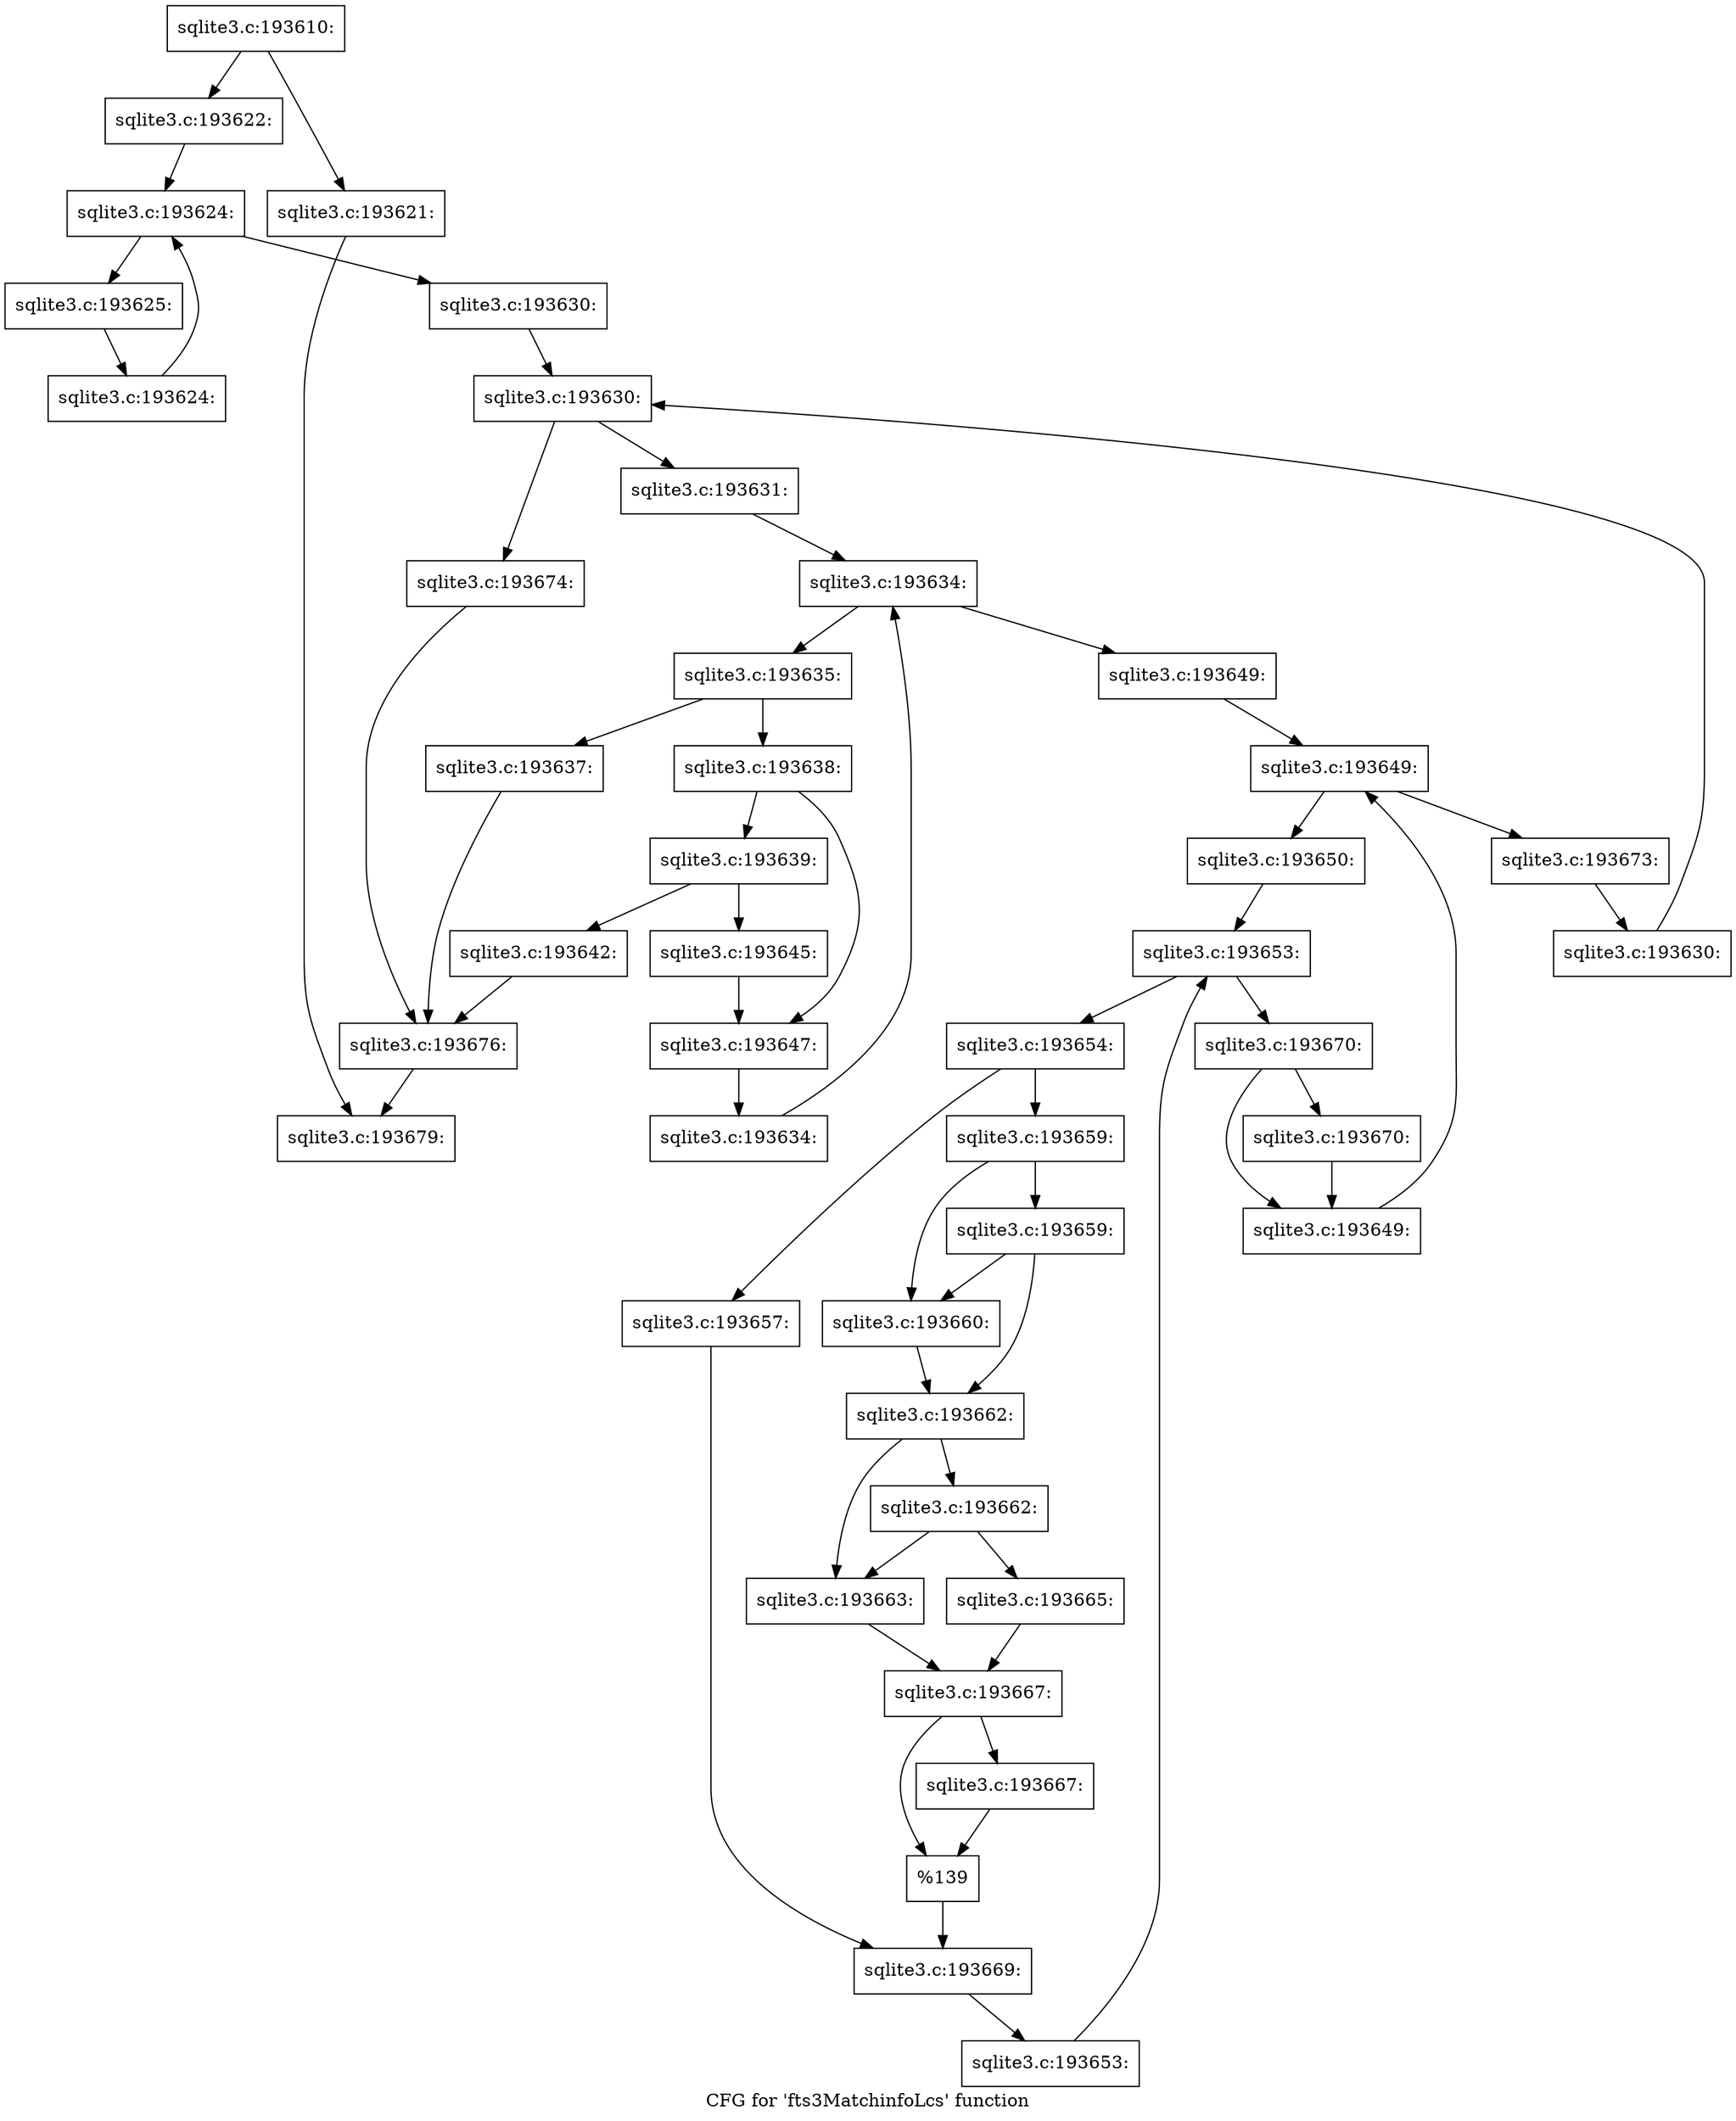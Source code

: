 digraph "CFG for 'fts3MatchinfoLcs' function" {
	label="CFG for 'fts3MatchinfoLcs' function";

	Node0x55c0f6c7dda0 [shape=record,label="{sqlite3.c:193610:}"];
	Node0x55c0f6c7dda0 -> Node0x55c0fb378310;
	Node0x55c0f6c7dda0 -> Node0x55c0fb3782c0;
	Node0x55c0fb3782c0 [shape=record,label="{sqlite3.c:193621:}"];
	Node0x55c0fb3782c0 -> Node0x55c0fb372790;
	Node0x55c0fb378310 [shape=record,label="{sqlite3.c:193622:}"];
	Node0x55c0fb378310 -> Node0x55c0fb378ff0;
	Node0x55c0fb378ff0 [shape=record,label="{sqlite3.c:193624:}"];
	Node0x55c0fb378ff0 -> Node0x55c0fb3793e0;
	Node0x55c0fb378ff0 -> Node0x55c0f528c120;
	Node0x55c0fb3793e0 [shape=record,label="{sqlite3.c:193625:}"];
	Node0x55c0fb3793e0 -> Node0x55c0fb379350;
	Node0x55c0fb379350 [shape=record,label="{sqlite3.c:193624:}"];
	Node0x55c0fb379350 -> Node0x55c0fb378ff0;
	Node0x55c0f528c120 [shape=record,label="{sqlite3.c:193630:}"];
	Node0x55c0f528c120 -> Node0x55c0fb37aaa0;
	Node0x55c0fb37aaa0 [shape=record,label="{sqlite3.c:193630:}"];
	Node0x55c0fb37aaa0 -> Node0x55c0fb37ac50;
	Node0x55c0fb37aaa0 -> Node0x55c0fb37a8f0;
	Node0x55c0fb37ac50 [shape=record,label="{sqlite3.c:193631:}"];
	Node0x55c0fb37ac50 -> Node0x55c0fb37ba60;
	Node0x55c0fb37ba60 [shape=record,label="{sqlite3.c:193634:}"];
	Node0x55c0fb37ba60 -> Node0x55c0fb37bc80;
	Node0x55c0fb37ba60 -> Node0x55c0fb37b8b0;
	Node0x55c0fb37bc80 [shape=record,label="{sqlite3.c:193635:}"];
	Node0x55c0fb37bc80 -> Node0x55c0fb37cf10;
	Node0x55c0fb37bc80 -> Node0x55c0fb37cf60;
	Node0x55c0fb37cf10 [shape=record,label="{sqlite3.c:193637:}"];
	Node0x55c0fb37cf10 -> Node0x55c0fb37daa0;
	Node0x55c0fb37cf60 [shape=record,label="{sqlite3.c:193638:}"];
	Node0x55c0fb37cf60 -> Node0x55c0fb37dbc0;
	Node0x55c0fb37cf60 -> Node0x55c0fb37dc10;
	Node0x55c0fb37dbc0 [shape=record,label="{sqlite3.c:193639:}"];
	Node0x55c0fb37dbc0 -> Node0x55c0f528c170;
	Node0x55c0fb37dbc0 -> Node0x55c0fb37eb90;
	Node0x55c0f528c170 [shape=record,label="{sqlite3.c:193642:}"];
	Node0x55c0f528c170 -> Node0x55c0fb37daa0;
	Node0x55c0fb37eb90 [shape=record,label="{sqlite3.c:193645:}"];
	Node0x55c0fb37eb90 -> Node0x55c0fb37dc10;
	Node0x55c0fb37dc10 [shape=record,label="{sqlite3.c:193647:}"];
	Node0x55c0fb37dc10 -> Node0x55c0fb37bbf0;
	Node0x55c0fb37bbf0 [shape=record,label="{sqlite3.c:193634:}"];
	Node0x55c0fb37bbf0 -> Node0x55c0fb37ba60;
	Node0x55c0fb37b8b0 [shape=record,label="{sqlite3.c:193649:}"];
	Node0x55c0fb37b8b0 -> Node0x55c0fb37f700;
	Node0x55c0fb37f700 [shape=record,label="{sqlite3.c:193649:}"];
	Node0x55c0fb37f700 -> Node0x55c0fb37f8f0;
	Node0x55c0fb37f700 -> Node0x55c0fb37f780;
	Node0x55c0fb37f8f0 [shape=record,label="{sqlite3.c:193650:}"];
	Node0x55c0fb37f8f0 -> Node0x55c0fb3802c0;
	Node0x55c0fb3802c0 [shape=record,label="{sqlite3.c:193653:}"];
	Node0x55c0fb3802c0 -> Node0x55c0fb3804e0;
	Node0x55c0fb3802c0 -> Node0x55c0fb380110;
	Node0x55c0fb3804e0 [shape=record,label="{sqlite3.c:193654:}"];
	Node0x55c0fb3804e0 -> Node0x55c0fb381050;
	Node0x55c0fb3804e0 -> Node0x55c0fb3810f0;
	Node0x55c0fb381050 [shape=record,label="{sqlite3.c:193657:}"];
	Node0x55c0fb381050 -> Node0x55c0fb3810a0;
	Node0x55c0fb3810f0 [shape=record,label="{sqlite3.c:193659:}"];
	Node0x55c0fb3810f0 -> Node0x55c0fb381850;
	Node0x55c0fb3810f0 -> Node0x55c0fb3818f0;
	Node0x55c0fb3818f0 [shape=record,label="{sqlite3.c:193659:}"];
	Node0x55c0fb3818f0 -> Node0x55c0fb381850;
	Node0x55c0fb3818f0 -> Node0x55c0fb3818a0;
	Node0x55c0fb381850 [shape=record,label="{sqlite3.c:193660:}"];
	Node0x55c0fb381850 -> Node0x55c0fb3818a0;
	Node0x55c0fb3818a0 [shape=record,label="{sqlite3.c:193662:}"];
	Node0x55c0fb3818a0 -> Node0x55c0fb3824c0;
	Node0x55c0fb3818a0 -> Node0x55c0fb3825b0;
	Node0x55c0fb3825b0 [shape=record,label="{sqlite3.c:193662:}"];
	Node0x55c0fb3825b0 -> Node0x55c0fb3824c0;
	Node0x55c0fb3825b0 -> Node0x55c0fb382560;
	Node0x55c0fb3824c0 [shape=record,label="{sqlite3.c:193663:}"];
	Node0x55c0fb3824c0 -> Node0x55c0fb382510;
	Node0x55c0fb382560 [shape=record,label="{sqlite3.c:193665:}"];
	Node0x55c0fb382560 -> Node0x55c0fb382510;
	Node0x55c0fb382510 [shape=record,label="{sqlite3.c:193667:}"];
	Node0x55c0fb382510 -> Node0x55c0fb383540;
	Node0x55c0fb382510 -> Node0x55c0fb383590;
	Node0x55c0fb383540 [shape=record,label="{sqlite3.c:193667:}"];
	Node0x55c0fb383540 -> Node0x55c0fb383590;
	Node0x55c0fb383590 [shape=record,label="{%139}"];
	Node0x55c0fb383590 -> Node0x55c0fb3810a0;
	Node0x55c0fb3810a0 [shape=record,label="{sqlite3.c:193669:}"];
	Node0x55c0fb3810a0 -> Node0x55c0fb380450;
	Node0x55c0fb380450 [shape=record,label="{sqlite3.c:193653:}"];
	Node0x55c0fb380450 -> Node0x55c0fb3802c0;
	Node0x55c0fb380110 [shape=record,label="{sqlite3.c:193670:}"];
	Node0x55c0fb380110 -> Node0x55c0fb384000;
	Node0x55c0fb380110 -> Node0x55c0fb384050;
	Node0x55c0fb384000 [shape=record,label="{sqlite3.c:193670:}"];
	Node0x55c0fb384000 -> Node0x55c0fb384050;
	Node0x55c0fb384050 [shape=record,label="{sqlite3.c:193649:}"];
	Node0x55c0fb384050 -> Node0x55c0fb37f700;
	Node0x55c0fb37f780 [shape=record,label="{sqlite3.c:193673:}"];
	Node0x55c0fb37f780 -> Node0x55c0fb37abc0;
	Node0x55c0fb37abc0 [shape=record,label="{sqlite3.c:193630:}"];
	Node0x55c0fb37abc0 -> Node0x55c0fb37aaa0;
	Node0x55c0fb37a8f0 [shape=record,label="{sqlite3.c:193674:}"];
	Node0x55c0fb37a8f0 -> Node0x55c0fb37daa0;
	Node0x55c0fb37daa0 [shape=record,label="{sqlite3.c:193676:}"];
	Node0x55c0fb37daa0 -> Node0x55c0fb372790;
	Node0x55c0fb372790 [shape=record,label="{sqlite3.c:193679:}"];
}
